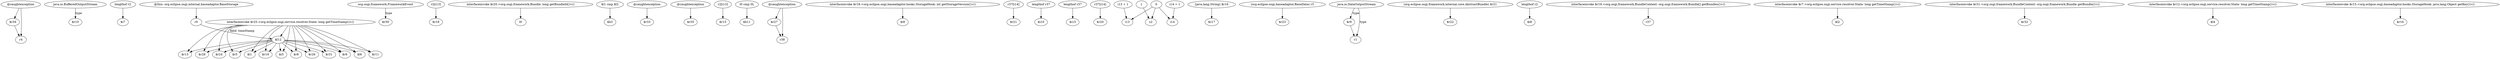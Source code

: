 digraph g {
0[label="$r34"]
1[label="r4"]
0->1[label=""]
2[label="java.io.BufferedOutputStream"]
3[label="$r10"]
2->3[label="type"]
4[label="lengthof r2"]
5[label="$i7"]
4->5[label=""]
6[label="interfaceinvoke $r25.<org.eclipse.osgi.service.resolver.State: long getTimeStamp()>()"]
7[label="$r11"]
6->7[label=""]
8[label="$l12"]
9[label="$r19"]
8->9[label=""]
10[label="org.osgi.framework.FrameworkEvent"]
11[label="$r30"]
10->11[label="type"]
12[label="$r31"]
6->12[label=""]
13[label="$r13"]
6->13[label=""]
14[label="$r28"]
8->14[label=""]
15[label="r2[i13]"]
16[label="$r18"]
15->16[label=""]
17[label="interfaceinvoke $r20.<org.osgi.framework.Bundle: long getBundleId()>()"]
18[label="l0"]
17->18[label=""]
19[label="@this: org.eclipse.osgi.internal.baseadaptor.BaseStorage"]
20[label="r0"]
19->20[label=""]
21[label="$r5"]
6->21[label=""]
22[label="$r24"]
8->22[label=""]
23[label="$l6"]
8->23[label=""]
24[label="@caughtexception"]
24->0[label=""]
25[label="$l1"]
8->25[label=""]
20->8[label="field: timeStamp"]
26[label="$r26"]
8->26[label=""]
27[label="$l1 cmp $l2"]
28[label="$b3"]
27->28[label=""]
29[label="@caughtexception"]
30[label="$r33"]
29->30[label=""]
6->25[label=""]
31[label="@caughtexception"]
32[label="$r35"]
31->32[label=""]
33[label="r2[i13]"]
34[label="$r15"]
33->34[label=""]
35[label="l0 cmp 0L"]
36[label="$b11"]
35->36[label=""]
37[label="$r27"]
38[label="r38"]
37->38[label=""]
6->14[label=""]
39[label="interfaceinvoke $r18.<org.eclipse.osgi.baseadaptor.hooks.StorageHook: int getStorageVersion()>()"]
40[label="$i9"]
39->40[label=""]
41[label="r37[i14]"]
42[label="$r21"]
41->42[label=""]
8->13[label=""]
43[label="lengthof r37"]
44[label="$i10"]
43->44[label=""]
45[label="lengthof r37"]
46[label="$i15"]
45->46[label=""]
24->1[label=""]
47[label="r37[i14]"]
48[label="$r20"]
47->48[label=""]
6->9[label=""]
8->7[label=""]
49[label="0"]
50[label="i13"]
49->50[label=""]
51[label="(java.lang.String) $r16"]
52[label="$r17"]
51->52[label=""]
53[label="(org.eclipse.osgi.baseadaptor.BaseData) r3"]
54[label="$r23"]
53->54[label=""]
6->8[label=""]
6->23[label=""]
55[label="$r9"]
56[label="r1"]
55->56[label=""]
57[label="i14"]
49->57[label=""]
58[label="(org.eclipse.osgi.framework.internal.core.AbstractBundle) $r21"]
59[label="$r22"]
58->59[label=""]
60[label="lengthof r2"]
61[label="$i8"]
60->61[label=""]
62[label="interfaceinvoke $r19.<org.osgi.framework.BundleContext: org.osgi.framework.Bundle[] getBundles()>()"]
63[label="r37"]
62->63[label=""]
64[label="$r6"]
6->64[label=""]
65[label="@caughtexception"]
65->38[label=""]
66[label="$i5"]
8->66[label=""]
67[label="interfaceinvoke $r7.<org.eclipse.osgi.service.resolver.State: long getTimeStamp()>()"]
68[label="$l2"]
67->68[label=""]
8->21[label=""]
6->26[label=""]
69[label="java.io.DataOutputStream"]
69->56[label="type"]
6->66[label=""]
70[label="$r8"]
8->70[label=""]
71[label="z2"]
49->71[label=""]
72[label="1"]
72->71[label=""]
73[label="i14 + 1"]
73->57[label=""]
6->22[label=""]
8->64[label=""]
69->55[label="type"]
74[label="i13 + 1"]
74->50[label=""]
65->37[label=""]
6->70[label=""]
75[label="interfaceinvoke $r31.<org.osgi.framework.BundleContext: org.osgi.framework.Bundle getBundle()>()"]
76[label="$r32"]
75->76[label=""]
77[label="interfaceinvoke $r12.<org.eclipse.osgi.service.resolver.State: long getTimeStamp()>()"]
78[label="$l4"]
77->78[label=""]
79[label="interfaceinvoke $r15.<org.eclipse.osgi.baseadaptor.hooks.StorageHook: java.lang.Object getKey()>()"]
80[label="$r16"]
79->80[label=""]
8->12[label=""]
}